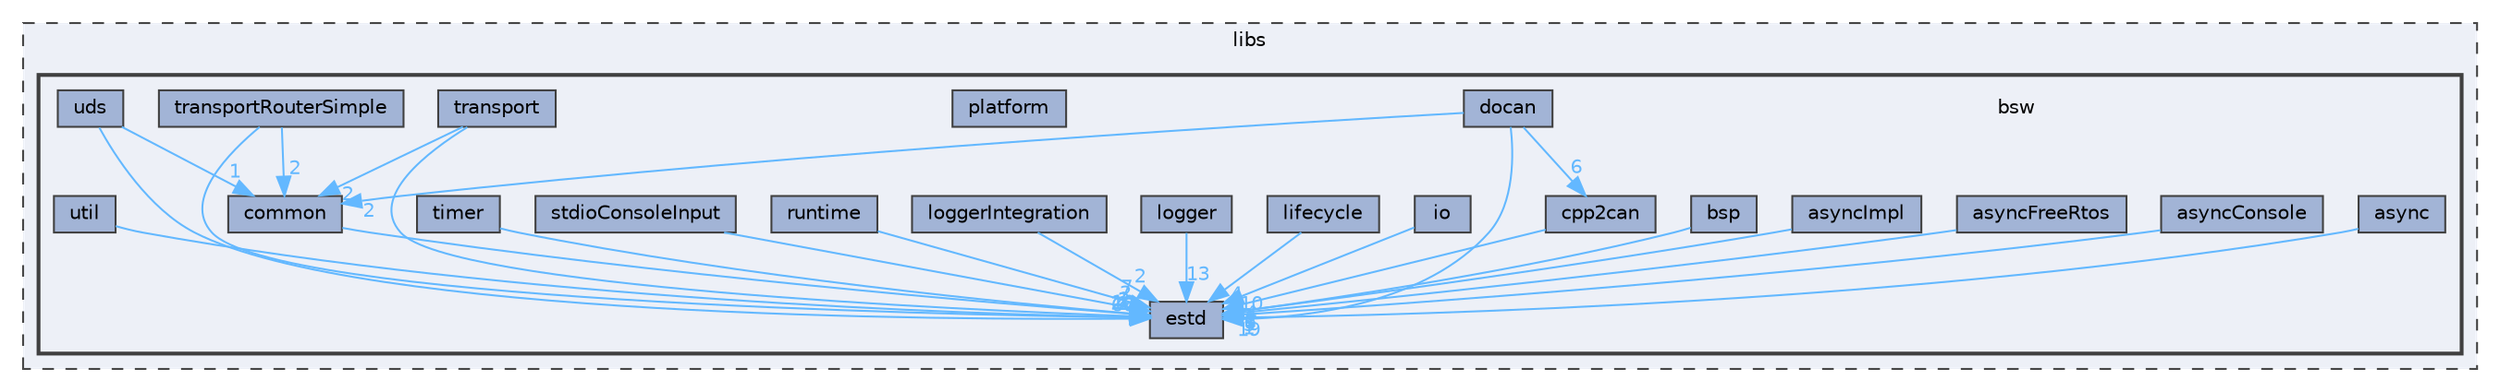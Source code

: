 digraph "bsw"
{
 // LATEX_PDF_SIZE
  bgcolor="transparent";
  edge [fontname=Helvetica,fontsize=10,labelfontname=Helvetica,labelfontsize=10];
  node [fontname=Helvetica,fontsize=10,shape=box,height=0.2,width=0.4];
  compound=true
  subgraph clusterdir_6719ab1f1f7655efc2fa43f7eb574fd1 {
    graph [ bgcolor="#edf0f7", pencolor="grey25", label="libs", fontname=Helvetica,fontsize=10 style="filled,dashed", URL="dir_6719ab1f1f7655efc2fa43f7eb574fd1.html",tooltip=""]
  subgraph clusterdir_6d5c880d47bd8ed5a2539072056c02e0 {
    graph [ bgcolor="#edf0f7", pencolor="grey25", label="", fontname=Helvetica,fontsize=10 style="filled,bold", URL="dir_6d5c880d47bd8ed5a2539072056c02e0.html",tooltip=""]
    dir_6d5c880d47bd8ed5a2539072056c02e0 [shape=plaintext, label="bsw"];
  dir_940b909a4478cf772b497473ff32a045 [label="async", fillcolor="#a2b4d6", color="grey25", style="filled", URL="dir_940b909a4478cf772b497473ff32a045.html",tooltip=""];
  dir_d8cf3005247803cfe6bd1c23838ad1cf [label="asyncConsole", fillcolor="#a2b4d6", color="grey25", style="filled", URL="dir_d8cf3005247803cfe6bd1c23838ad1cf.html",tooltip=""];
  dir_021ed8220203a16efb0d0142542605e2 [label="asyncFreeRtos", fillcolor="#a2b4d6", color="grey25", style="filled", URL="dir_021ed8220203a16efb0d0142542605e2.html",tooltip=""];
  dir_d7ffcfd023ef1fd641c2d26a687e7a7c [label="asyncImpl", fillcolor="#a2b4d6", color="grey25", style="filled", URL="dir_d7ffcfd023ef1fd641c2d26a687e7a7c.html",tooltip=""];
  dir_0f9d2bc5b7efa2b70e42cc033534e27b [label="bsp", fillcolor="#a2b4d6", color="grey25", style="filled", URL="dir_0f9d2bc5b7efa2b70e42cc033534e27b.html",tooltip=""];
  dir_20a012b5fcadd4a8631b6f1c7befe460 [label="common", fillcolor="#a2b4d6", color="grey25", style="filled", URL="dir_20a012b5fcadd4a8631b6f1c7befe460.html",tooltip=""];
  dir_6ea4583dc05656280dd0a27b132d87de [label="cpp2can", fillcolor="#a2b4d6", color="grey25", style="filled", URL="dir_6ea4583dc05656280dd0a27b132d87de.html",tooltip=""];
  dir_322d025bd143f9600b8d15d29484cc28 [label="docan", fillcolor="#a2b4d6", color="grey25", style="filled", URL="dir_322d025bd143f9600b8d15d29484cc28.html",tooltip=""];
  dir_705ed472854f071e46e92f9933f4d565 [label="estd", fillcolor="#a2b4d6", color="grey25", style="filled", URL="dir_705ed472854f071e46e92f9933f4d565.html",tooltip=""];
  dir_57883a74a2b1a42333523ba45c0a7c71 [label="io", fillcolor="#a2b4d6", color="grey25", style="filled", URL="dir_57883a74a2b1a42333523ba45c0a7c71.html",tooltip=""];
  dir_fd3b27f121aaf6165c6ce356a1182065 [label="lifecycle", fillcolor="#a2b4d6", color="grey25", style="filled", URL="dir_fd3b27f121aaf6165c6ce356a1182065.html",tooltip=""];
  dir_f65cdd71a98422d597f71eb457f8de22 [label="logger", fillcolor="#a2b4d6", color="grey25", style="filled", URL="dir_f65cdd71a98422d597f71eb457f8de22.html",tooltip=""];
  dir_9c3fcabb818941a0abda78178aa94179 [label="loggerIntegration", fillcolor="#a2b4d6", color="grey25", style="filled", URL="dir_9c3fcabb818941a0abda78178aa94179.html",tooltip=""];
  dir_0075d6c9fd4e0ce14a32dbf6cfb2fe76 [label="platform", fillcolor="#a2b4d6", color="grey25", style="filled", URL="dir_0075d6c9fd4e0ce14a32dbf6cfb2fe76.html",tooltip=""];
  dir_2edaff2cd037d880cc5ce037534aadf0 [label="runtime", fillcolor="#a2b4d6", color="grey25", style="filled", URL="dir_2edaff2cd037d880cc5ce037534aadf0.html",tooltip=""];
  dir_244f2b1f643b9406517c78d57a7ee0f9 [label="stdioConsoleInput", fillcolor="#a2b4d6", color="grey25", style="filled", URL="dir_244f2b1f643b9406517c78d57a7ee0f9.html",tooltip=""];
  dir_1ac106d8eedae6249b554a0b85c3ff00 [label="timer", fillcolor="#a2b4d6", color="grey25", style="filled", URL="dir_1ac106d8eedae6249b554a0b85c3ff00.html",tooltip=""];
  dir_1948e891c85e8e1930655dc92836b98d [label="transport", fillcolor="#a2b4d6", color="grey25", style="filled", URL="dir_1948e891c85e8e1930655dc92836b98d.html",tooltip=""];
  dir_82309a13b7cd9df9585d8b4ab73955a8 [label="transportRouterSimple", fillcolor="#a2b4d6", color="grey25", style="filled", URL="dir_82309a13b7cd9df9585d8b4ab73955a8.html",tooltip=""];
  dir_9c089a312cf4ed484a4c28b68bbb80d4 [label="uds", fillcolor="#a2b4d6", color="grey25", style="filled", URL="dir_9c089a312cf4ed484a4c28b68bbb80d4.html",tooltip=""];
  dir_c46a97e9a06c6571b12cc72fe5f2d35c [label="util", fillcolor="#a2b4d6", color="grey25", style="filled", URL="dir_c46a97e9a06c6571b12cc72fe5f2d35c.html",tooltip=""];
  }
  }
  dir_940b909a4478cf772b497473ff32a045->dir_705ed472854f071e46e92f9933f4d565 [headlabel="1", labeldistance=1.5 headhref="dir_000004_000075.html" href="dir_000004_000075.html" color="steelblue1" fontcolor="steelblue1"];
  dir_d8cf3005247803cfe6bd1c23838ad1cf->dir_705ed472854f071e46e92f9933f4d565 [headlabel="5", labeldistance=1.5 headhref="dir_000013_000075.html" href="dir_000013_000075.html" color="steelblue1" fontcolor="steelblue1"];
  dir_021ed8220203a16efb0d0142542605e2->dir_705ed472854f071e46e92f9933f4d565 [headlabel="8", labeldistance=1.5 headhref="dir_000014_000075.html" href="dir_000014_000075.html" color="steelblue1" fontcolor="steelblue1"];
  dir_d7ffcfd023ef1fd641c2d26a687e7a7c->dir_705ed472854f071e46e92f9933f4d565 [headlabel="3", labeldistance=1.5 headhref="dir_000015_000075.html" href="dir_000015_000075.html" color="steelblue1" fontcolor="steelblue1"];
  dir_0f9d2bc5b7efa2b70e42cc033534e27b->dir_705ed472854f071e46e92f9933f4d565 [headlabel="1", labeldistance=1.5 headhref="dir_000022_000075.html" href="dir_000022_000075.html" color="steelblue1" fontcolor="steelblue1"];
  dir_20a012b5fcadd4a8631b6f1c7befe460->dir_705ed472854f071e46e92f9933f4d565 [headlabel="2", labeldistance=1.5 headhref="dir_000044_000075.html" href="dir_000044_000075.html" color="steelblue1" fontcolor="steelblue1"];
  dir_6ea4583dc05656280dd0a27b132d87de->dir_705ed472854f071e46e92f9933f4d565 [headlabel="4", labeldistance=1.5 headhref="dir_000060_000075.html" href="dir_000060_000075.html" color="steelblue1" fontcolor="steelblue1"];
  dir_322d025bd143f9600b8d15d29484cc28->dir_6ea4583dc05656280dd0a27b132d87de [headlabel="6", labeldistance=1.5 headhref="dir_000066_000060.html" href="dir_000066_000060.html" color="steelblue1" fontcolor="steelblue1"];
  dir_322d025bd143f9600b8d15d29484cc28->dir_705ed472854f071e46e92f9933f4d565 [headlabel="19", labeldistance=1.5 headhref="dir_000066_000075.html" href="dir_000066_000075.html" color="steelblue1" fontcolor="steelblue1"];
  dir_322d025bd143f9600b8d15d29484cc28->dir_20a012b5fcadd4a8631b6f1c7befe460 [headlabel="2", labeldistance=1.5 headhref="dir_000066_000044.html" href="dir_000066_000044.html" color="steelblue1" fontcolor="steelblue1"];
  dir_57883a74a2b1a42333523ba45c0a7c71->dir_705ed472854f071e46e92f9933f4d565 [headlabel="10", labeldistance=1.5 headhref="dir_000127_000075.html" href="dir_000127_000075.html" color="steelblue1" fontcolor="steelblue1"];
  dir_fd3b27f121aaf6165c6ce356a1182065->dir_705ed472854f071e46e92f9933f4d565 [headlabel="4", labeldistance=1.5 headhref="dir_000133_000075.html" href="dir_000133_000075.html" color="steelblue1" fontcolor="steelblue1"];
  dir_f65cdd71a98422d597f71eb457f8de22->dir_705ed472854f071e46e92f9933f4d565 [headlabel="13", labeldistance=1.5 headhref="dir_000139_000075.html" href="dir_000139_000075.html" color="steelblue1" fontcolor="steelblue1"];
  dir_9c3fcabb818941a0abda78178aa94179->dir_705ed472854f071e46e92f9933f4d565 [headlabel="2", labeldistance=1.5 headhref="dir_000146_000075.html" href="dir_000146_000075.html" color="steelblue1" fontcolor="steelblue1"];
  dir_2edaff2cd037d880cc5ce037534aadf0->dir_705ed472854f071e46e92f9933f4d565 [headlabel="7", labeldistance=1.5 headhref="dir_000169_000075.html" href="dir_000169_000075.html" color="steelblue1" fontcolor="steelblue1"];
  dir_244f2b1f643b9406517c78d57a7ee0f9->dir_705ed472854f071e46e92f9933f4d565 [headlabel="2", labeldistance=1.5 headhref="dir_000202_000075.html" href="dir_000202_000075.html" color="steelblue1" fontcolor="steelblue1"];
  dir_1ac106d8eedae6249b554a0b85c3ff00->dir_705ed472854f071e46e92f9933f4d565 [headlabel="1", labeldistance=1.5 headhref="dir_000211_000075.html" href="dir_000211_000075.html" color="steelblue1" fontcolor="steelblue1"];
  dir_1948e891c85e8e1930655dc92836b98d->dir_705ed472854f071e46e92f9933f4d565 [headlabel="10", labeldistance=1.5 headhref="dir_000217_000075.html" href="dir_000217_000075.html" color="steelblue1" fontcolor="steelblue1"];
  dir_1948e891c85e8e1930655dc92836b98d->dir_20a012b5fcadd4a8631b6f1c7befe460 [headlabel="2", labeldistance=1.5 headhref="dir_000217_000044.html" href="dir_000217_000044.html" color="steelblue1" fontcolor="steelblue1"];
  dir_82309a13b7cd9df9585d8b4ab73955a8->dir_20a012b5fcadd4a8631b6f1c7befe460 [headlabel="2", labeldistance=1.5 headhref="dir_000222_000044.html" href="dir_000222_000044.html" color="steelblue1" fontcolor="steelblue1"];
  dir_82309a13b7cd9df9585d8b4ab73955a8->dir_705ed472854f071e46e92f9933f4d565 [headlabel="1", labeldistance=1.5 headhref="dir_000222_000075.html" href="dir_000222_000075.html" color="steelblue1" fontcolor="steelblue1"];
  dir_9c089a312cf4ed484a4c28b68bbb80d4->dir_20a012b5fcadd4a8631b6f1c7befe460 [headlabel="1", labeldistance=1.5 headhref="dir_000224_000044.html" href="dir_000224_000044.html" color="steelblue1" fontcolor="steelblue1"];
  dir_9c089a312cf4ed484a4c28b68bbb80d4->dir_705ed472854f071e46e92f9933f4d565 [headlabel="60", labeldistance=1.5 headhref="dir_000224_000075.html" href="dir_000224_000075.html" color="steelblue1" fontcolor="steelblue1"];
  dir_c46a97e9a06c6571b12cc72fe5f2d35c->dir_705ed472854f071e46e92f9933f4d565 [headlabel="29", labeldistance=1.5 headhref="dir_000231_000075.html" href="dir_000231_000075.html" color="steelblue1" fontcolor="steelblue1"];
}
